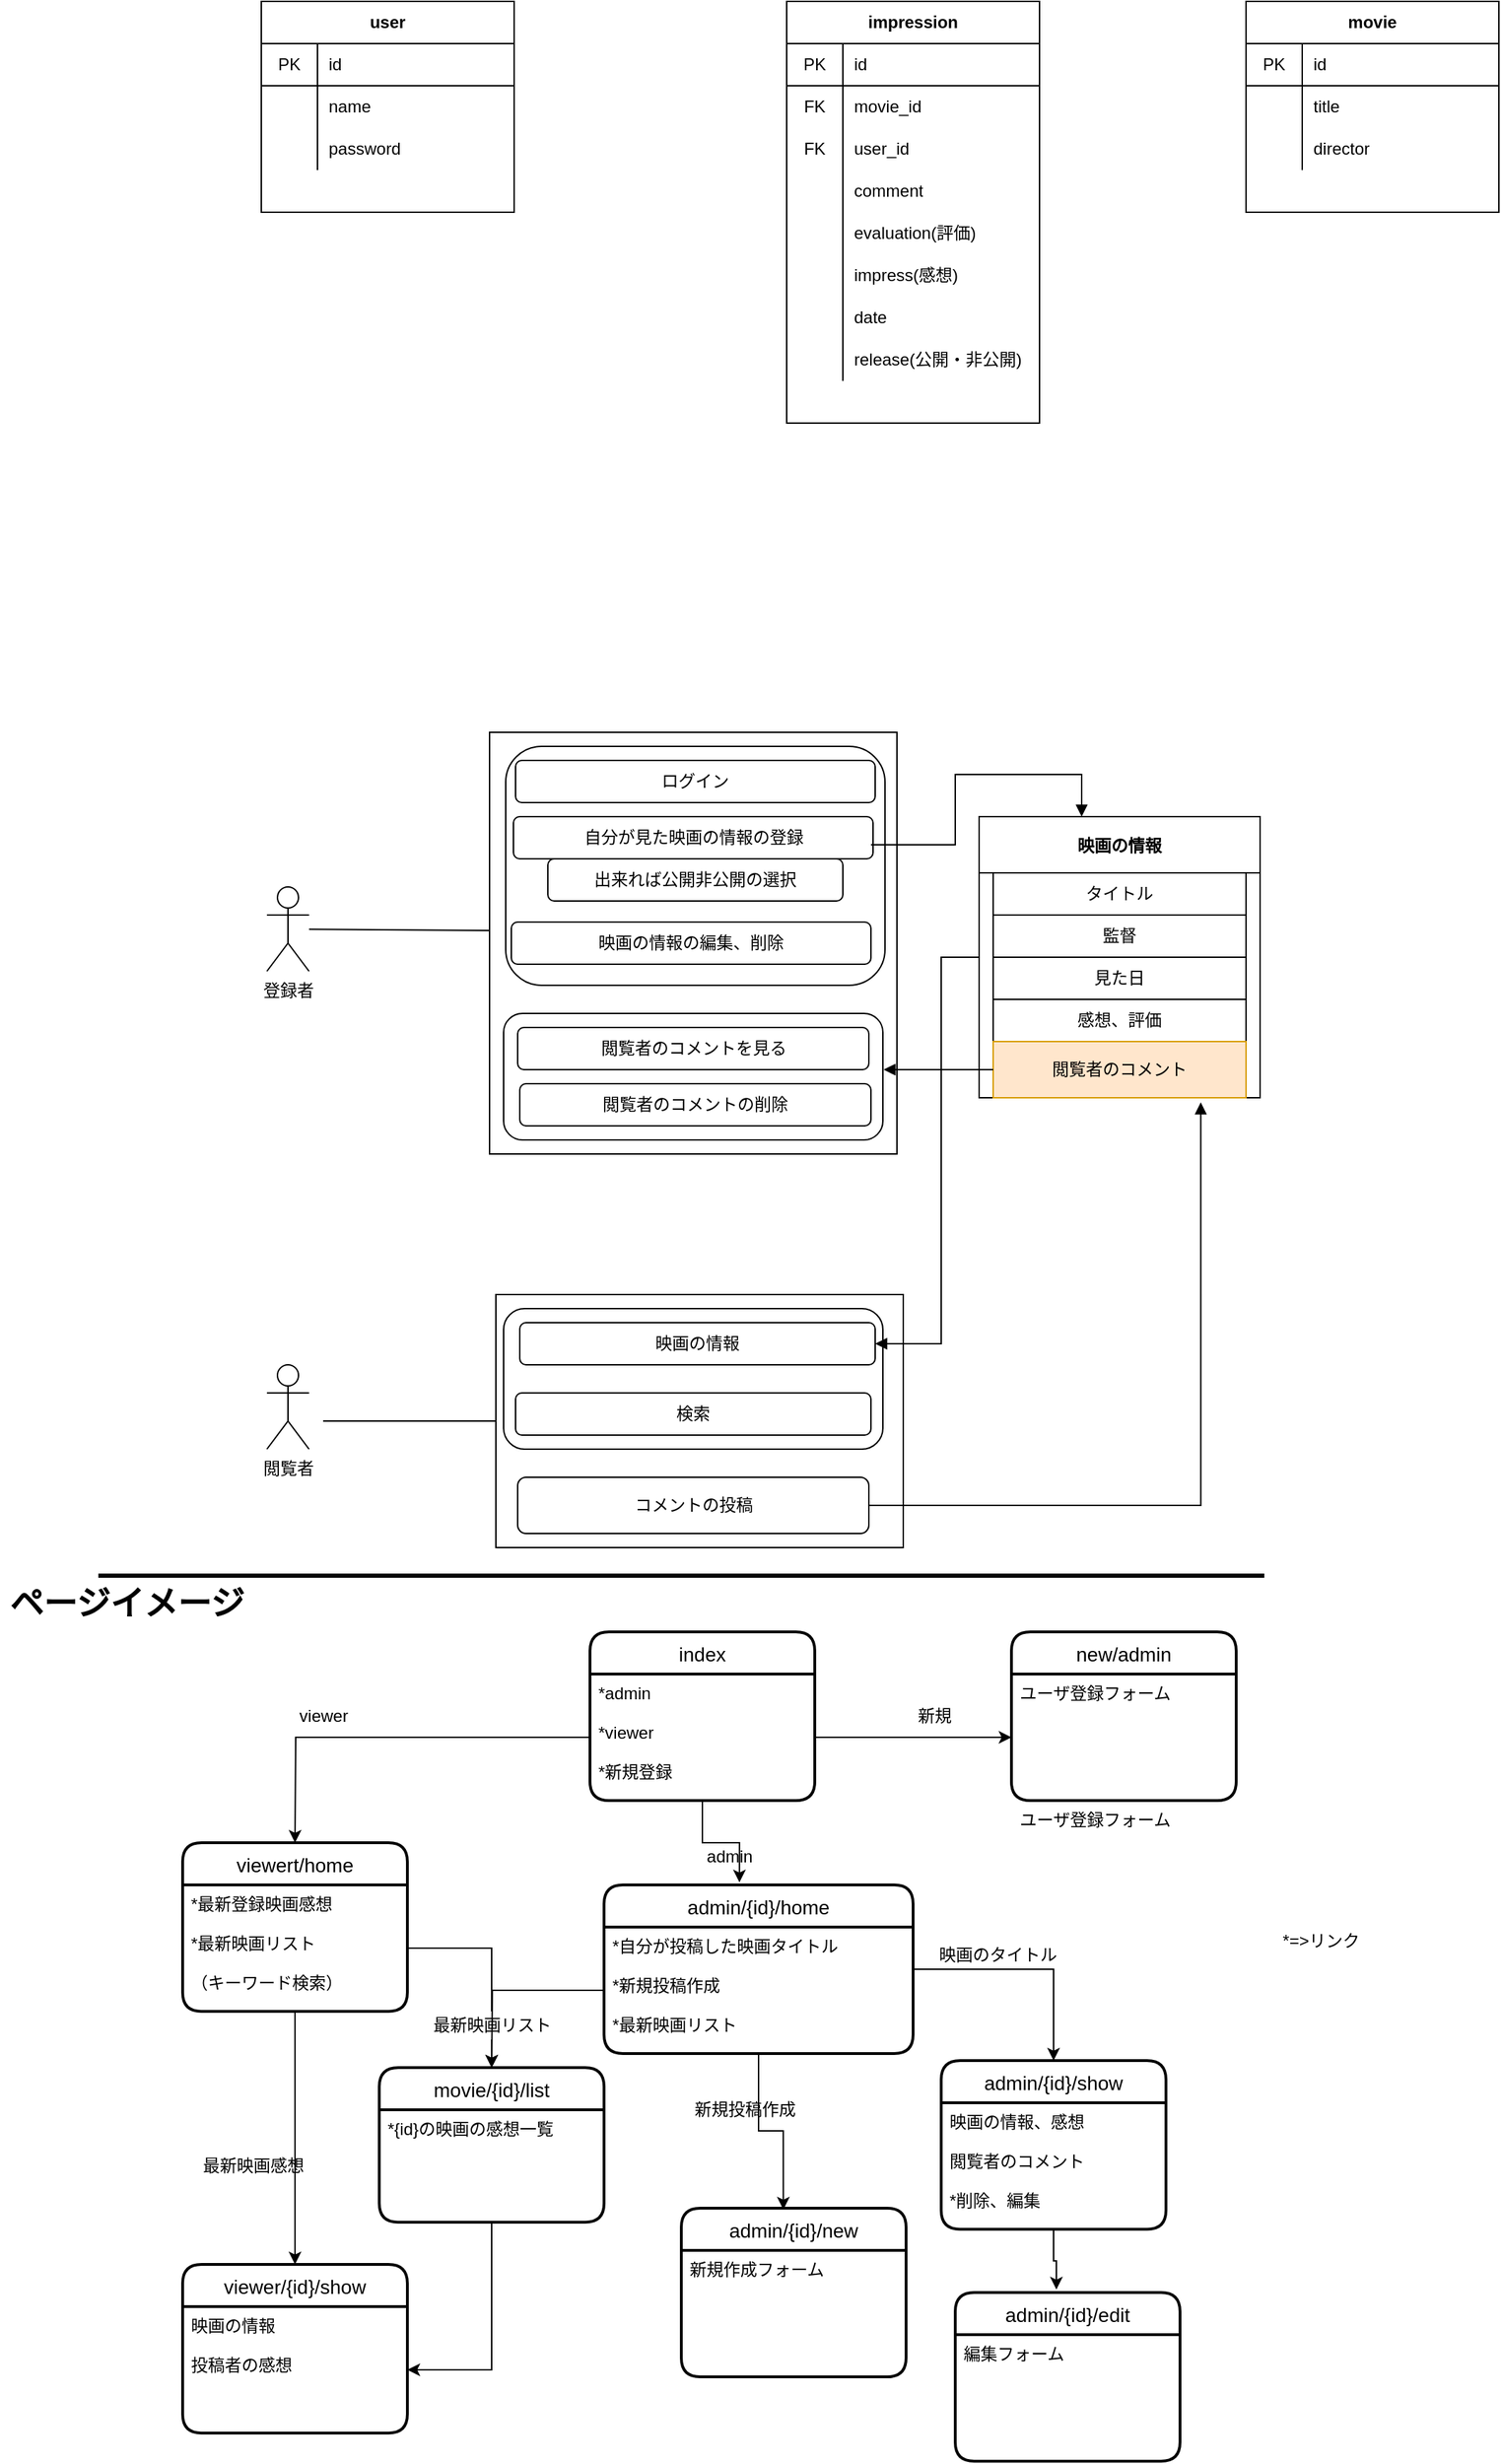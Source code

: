 <mxfile version="14.6.13" type="device"><diagram id="dRJ3aOqDHcmL_pgoyLtb" name="ページ1"><mxGraphModel dx="1635" dy="1801" grid="1" gridSize="10" guides="1" tooltips="1" connect="1" arrows="1" fold="1" page="1" pageScale="1" pageWidth="827" pageHeight="1169" math="0" shadow="0"><root><mxCell id="0"/><mxCell id="1" parent="0"/><mxCell id="r47eQAkNbSDI5EHbXHk8-38" style="edgeStyle=none;rounded=0;orthogonalLoop=1;jettySize=auto;html=1;exitX=0.25;exitY=0;exitDx=0;exitDy=0;endArrow=none;endFill=0;" parent="1" edge="1"><mxGeometry relative="1" as="geometry"><mxPoint x="350" y="280" as="sourcePoint"/><mxPoint x="350" y="280" as="targetPoint"/></mxGeometry></mxCell><mxCell id="r47eQAkNbSDI5EHbXHk8-39" style="edgeStyle=none;rounded=0;orthogonalLoop=1;jettySize=auto;html=1;entryX=0;entryY=0.47;entryDx=0;entryDy=0;entryPerimeter=0;endArrow=none;endFill=0;" parent="1" source="r47eQAkNbSDI5EHbXHk8-40" target="r47eQAkNbSDI5EHbXHk8-41" edge="1"><mxGeometry relative="1" as="geometry"/></mxCell><mxCell id="r47eQAkNbSDI5EHbXHk8-40" value="登録者" style="shape=umlActor;verticalLabelPosition=bottom;verticalAlign=top;html=1;outlineConnect=0;" parent="1" vertex="1"><mxGeometry x="120" y="-490" width="30" height="60" as="geometry"/></mxCell><mxCell id="r47eQAkNbSDI5EHbXHk8-41" value="" style="rounded=0;whiteSpace=wrap;html=1;" parent="1" vertex="1"><mxGeometry x="278.5" y="-600" width="290" height="300" as="geometry"/></mxCell><mxCell id="r47eQAkNbSDI5EHbXHk8-42" value="" style="rounded=1;whiteSpace=wrap;html=1;" parent="1" vertex="1"><mxGeometry x="290" y="-590" width="270" height="170" as="geometry"/></mxCell><mxCell id="r47eQAkNbSDI5EHbXHk8-43" value="ログイン" style="rounded=1;whiteSpace=wrap;html=1;" parent="1" vertex="1"><mxGeometry x="297" y="-580" width="256" height="30" as="geometry"/></mxCell><mxCell id="r47eQAkNbSDI5EHbXHk8-44" value="自分が見た映画の情報の登録" style="rounded=1;whiteSpace=wrap;html=1;" parent="1" vertex="1"><mxGeometry x="295.5" y="-540" width="256" height="30" as="geometry"/></mxCell><mxCell id="r47eQAkNbSDI5EHbXHk8-45" value="映画の情報の編集、削除" style="rounded=1;whiteSpace=wrap;html=1;" parent="1" vertex="1"><mxGeometry x="294" y="-465" width="256" height="30" as="geometry"/></mxCell><mxCell id="r47eQAkNbSDI5EHbXHk8-46" value="" style="rounded=1;whiteSpace=wrap;html=1;" parent="1" vertex="1"><mxGeometry x="288.5" y="-400" width="270" height="90" as="geometry"/></mxCell><mxCell id="r47eQAkNbSDI5EHbXHk8-47" value="閲覧者のコメントを見る" style="rounded=1;whiteSpace=wrap;html=1;" parent="1" vertex="1"><mxGeometry x="298.5" y="-390" width="250" height="30" as="geometry"/></mxCell><mxCell id="r47eQAkNbSDI5EHbXHk8-48" value="閲覧者のコメントの削除" style="rounded=1;whiteSpace=wrap;html=1;" parent="1" vertex="1"><mxGeometry x="300" y="-350" width="250" height="30" as="geometry"/></mxCell><mxCell id="r47eQAkNbSDI5EHbXHk8-49" value="&lt;span&gt;出来れば公開非公開の選択&lt;/span&gt;" style="rounded=1;whiteSpace=wrap;html=1;" parent="1" vertex="1"><mxGeometry x="320" y="-510" width="210" height="30" as="geometry"/></mxCell><mxCell id="r47eQAkNbSDI5EHbXHk8-50" value="閲覧者" style="shape=umlActor;verticalLabelPosition=bottom;verticalAlign=top;html=1;outlineConnect=0;" parent="1" vertex="1"><mxGeometry x="120" y="-150" width="30" height="60" as="geometry"/></mxCell><mxCell id="r47eQAkNbSDI5EHbXHk8-51" style="edgeStyle=none;rounded=0;orthogonalLoop=1;jettySize=auto;html=1;endArrow=none;endFill=0;" parent="1" source="r47eQAkNbSDI5EHbXHk8-52" edge="1"><mxGeometry relative="1" as="geometry"><mxPoint x="160" y="-110" as="targetPoint"/></mxGeometry></mxCell><mxCell id="r47eQAkNbSDI5EHbXHk8-52" value="" style="rounded=0;whiteSpace=wrap;html=1;" parent="1" vertex="1"><mxGeometry x="283" y="-200" width="290" height="180" as="geometry"/></mxCell><mxCell id="r47eQAkNbSDI5EHbXHk8-53" value="" style="rounded=1;whiteSpace=wrap;html=1;" parent="1" vertex="1"><mxGeometry x="288.5" y="-190" width="270" height="100" as="geometry"/></mxCell><mxCell id="r47eQAkNbSDI5EHbXHk8-54" value="映画の情報" style="rounded=1;whiteSpace=wrap;html=1;" parent="1" vertex="1"><mxGeometry x="300" y="-180" width="253" height="30" as="geometry"/></mxCell><mxCell id="r47eQAkNbSDI5EHbXHk8-55" value="検索" style="rounded=1;whiteSpace=wrap;html=1;" parent="1" vertex="1"><mxGeometry x="297" y="-130" width="253" height="30" as="geometry"/></mxCell><mxCell id="r47eQAkNbSDI5EHbXHk8-56" style="edgeStyle=orthogonalEdgeStyle;rounded=0;orthogonalLoop=1;jettySize=auto;html=1;entryX=0.821;entryY=1.08;entryDx=0;entryDy=0;entryPerimeter=0;endArrow=block;endFill=1;startArrow=none;startFill=0;" parent="1" source="r47eQAkNbSDI5EHbXHk8-57" target="r47eQAkNbSDI5EHbXHk8-66" edge="1"><mxGeometry relative="1" as="geometry"/></mxCell><mxCell id="r47eQAkNbSDI5EHbXHk8-57" value="コメントの投稿" style="rounded=1;whiteSpace=wrap;html=1;" parent="1" vertex="1"><mxGeometry x="298.5" y="-70" width="250" height="40" as="geometry"/></mxCell><mxCell id="r47eQAkNbSDI5EHbXHk8-58" style="edgeStyle=orthogonalEdgeStyle;rounded=0;orthogonalLoop=1;jettySize=auto;html=1;endArrow=none;endFill=0;startArrow=block;startFill=1;" parent="1" source="r47eQAkNbSDI5EHbXHk8-60" edge="1"><mxGeometry relative="1" as="geometry"><mxPoint x="550" y="-520" as="targetPoint"/><Array as="points"><mxPoint x="700" y="-570"/><mxPoint x="610" y="-570"/><mxPoint x="610" y="-520"/></Array></mxGeometry></mxCell><mxCell id="r47eQAkNbSDI5EHbXHk8-59" style="edgeStyle=orthogonalEdgeStyle;rounded=0;orthogonalLoop=1;jettySize=auto;html=1;entryX=1;entryY=0.5;entryDx=0;entryDy=0;endArrow=block;endFill=1;" parent="1" source="r47eQAkNbSDI5EHbXHk8-60" target="r47eQAkNbSDI5EHbXHk8-54" edge="1"><mxGeometry relative="1" as="geometry"><Array as="points"><mxPoint x="600" y="-440"/><mxPoint x="600" y="-165"/></Array></mxGeometry></mxCell><mxCell id="r47eQAkNbSDI5EHbXHk8-60" value="映画の情報" style="swimlane;startSize=40;" parent="1" vertex="1"><mxGeometry x="627" y="-540" width="200" height="200" as="geometry"/></mxCell><mxCell id="r47eQAkNbSDI5EHbXHk8-61" value="監督" style="whiteSpace=wrap;html=1;" parent="r47eQAkNbSDI5EHbXHk8-60" vertex="1"><mxGeometry x="10" y="70" width="180" height="30" as="geometry"/></mxCell><mxCell id="r47eQAkNbSDI5EHbXHk8-62" value="見た日" style="whiteSpace=wrap;html=1;" parent="r47eQAkNbSDI5EHbXHk8-60" vertex="1"><mxGeometry x="10" y="100" width="180" height="30" as="geometry"/></mxCell><mxCell id="r47eQAkNbSDI5EHbXHk8-63" value="感想、評価" style="whiteSpace=wrap;html=1;" parent="r47eQAkNbSDI5EHbXHk8-60" vertex="1"><mxGeometry x="10" y="130" width="180" height="30" as="geometry"/></mxCell><mxCell id="r47eQAkNbSDI5EHbXHk8-64" value="タイトル" style="whiteSpace=wrap;html=1;" parent="r47eQAkNbSDI5EHbXHk8-60" vertex="1"><mxGeometry x="10" y="40" width="180" height="30" as="geometry"/></mxCell><mxCell id="r47eQAkNbSDI5EHbXHk8-65" value="" style="edgeStyle=none;rounded=0;orthogonalLoop=1;jettySize=auto;html=1;endArrow=none;endFill=0;" parent="r47eQAkNbSDI5EHbXHk8-60" source="r47eQAkNbSDI5EHbXHk8-64" target="r47eQAkNbSDI5EHbXHk8-61" edge="1"><mxGeometry relative="1" as="geometry"/></mxCell><mxCell id="r47eQAkNbSDI5EHbXHk8-66" value="閲覧者のコメント" style="whiteSpace=wrap;html=1;fillColor=#ffe6cc;strokeColor=#d79b00;" parent="r47eQAkNbSDI5EHbXHk8-60" vertex="1"><mxGeometry x="10" y="160" width="180" height="40" as="geometry"/></mxCell><mxCell id="r47eQAkNbSDI5EHbXHk8-67" style="edgeStyle=orthogonalEdgeStyle;rounded=0;orthogonalLoop=1;jettySize=auto;html=1;startArrow=none;startFill=0;endArrow=block;endFill=1;" parent="1" source="r47eQAkNbSDI5EHbXHk8-66" edge="1"><mxGeometry relative="1" as="geometry"><mxPoint x="559" y="-360" as="targetPoint"/></mxGeometry></mxCell><mxCell id="r47eQAkNbSDI5EHbXHk8-68" value="new/admin" style="swimlane;childLayout=stackLayout;horizontal=1;startSize=30;horizontalStack=0;rounded=1;fontSize=14;fontStyle=0;strokeWidth=2;resizeParent=0;resizeLast=1;shadow=0;dashed=0;align=center;" parent="1" vertex="1"><mxGeometry x="650" y="40" width="160" height="120" as="geometry"/></mxCell><mxCell id="r47eQAkNbSDI5EHbXHk8-69" value="ユーザ登録フォーム" style="align=left;strokeColor=none;fillColor=none;spacingLeft=4;fontSize=12;verticalAlign=top;resizable=0;rotatable=0;part=1;" parent="r47eQAkNbSDI5EHbXHk8-68" vertex="1"><mxGeometry y="30" width="160" height="90" as="geometry"/></mxCell><mxCell id="2lnQpMk1WpDT4v6RwgGQ-1" value="ユーザ登録フォーム" style="align=left;strokeColor=none;fillColor=none;spacingLeft=4;fontSize=12;verticalAlign=top;resizable=0;rotatable=0;part=1;" vertex="1" parent="r47eQAkNbSDI5EHbXHk8-68"><mxGeometry y="120" width="160" as="geometry"/></mxCell><mxCell id="r47eQAkNbSDI5EHbXHk8-70" value="index" style="swimlane;childLayout=stackLayout;horizontal=1;startSize=30;horizontalStack=0;rounded=1;fontSize=14;fontStyle=0;strokeWidth=2;resizeParent=0;resizeLast=1;shadow=0;dashed=0;align=center;" parent="1" vertex="1"><mxGeometry x="350" y="40" width="160" height="120" as="geometry"/></mxCell><mxCell id="r47eQAkNbSDI5EHbXHk8-71" value="*admin&#10;&#10;*viewer&#10;&#10;*新規登録" style="align=left;strokeColor=none;fillColor=none;spacingLeft=4;fontSize=12;verticalAlign=top;resizable=0;rotatable=0;part=1;" parent="r47eQAkNbSDI5EHbXHk8-70" vertex="1"><mxGeometry y="30" width="160" height="90" as="geometry"/></mxCell><mxCell id="r47eQAkNbSDI5EHbXHk8-72" value="viewert/home" style="swimlane;childLayout=stackLayout;horizontal=1;startSize=30;horizontalStack=0;rounded=1;fontSize=14;fontStyle=0;strokeWidth=2;resizeParent=0;resizeLast=1;shadow=0;dashed=0;align=center;" parent="1" vertex="1"><mxGeometry x="60" y="190" width="160" height="120" as="geometry"/></mxCell><mxCell id="r47eQAkNbSDI5EHbXHk8-73" value="*最新登録映画感想&#10;&#10;*最新映画リスト&#10;&#10;（キーワード検索）" style="align=left;strokeColor=none;fillColor=none;spacingLeft=4;fontSize=12;verticalAlign=top;resizable=0;rotatable=0;part=1;" parent="r47eQAkNbSDI5EHbXHk8-72" vertex="1"><mxGeometry y="30" width="160" height="90" as="geometry"/></mxCell><mxCell id="r47eQAkNbSDI5EHbXHk8-74" style="edgeStyle=orthogonalEdgeStyle;rounded=0;orthogonalLoop=1;jettySize=auto;html=1;" parent="1" source="r47eQAkNbSDI5EHbXHk8-75" target="r47eQAkNbSDI5EHbXHk8-89" edge="1"><mxGeometry relative="1" as="geometry"/></mxCell><mxCell id="r47eQAkNbSDI5EHbXHk8-75" value="admin/{id}/home" style="swimlane;childLayout=stackLayout;horizontal=1;startSize=30;horizontalStack=0;rounded=1;fontSize=14;fontStyle=0;strokeWidth=2;resizeParent=0;resizeLast=1;shadow=0;dashed=0;align=center;" parent="1" vertex="1"><mxGeometry x="360" y="220" width="220" height="120" as="geometry"/></mxCell><mxCell id="r47eQAkNbSDI5EHbXHk8-76" value="*自分が投稿した映画タイトル&#10;&#10;*新規投稿作成&#10;&#10;*最新映画リスト" style="align=left;strokeColor=none;fillColor=none;spacingLeft=4;fontSize=12;verticalAlign=top;resizable=0;rotatable=0;part=1;" parent="r47eQAkNbSDI5EHbXHk8-75" vertex="1"><mxGeometry y="30" width="220" height="90" as="geometry"/></mxCell><mxCell id="r47eQAkNbSDI5EHbXHk8-77" style="edgeStyle=orthogonalEdgeStyle;rounded=0;orthogonalLoop=1;jettySize=auto;html=1;" parent="1" source="r47eQAkNbSDI5EHbXHk8-71" edge="1"><mxGeometry relative="1" as="geometry"><mxPoint x="140" y="190" as="targetPoint"/></mxGeometry></mxCell><mxCell id="r47eQAkNbSDI5EHbXHk8-78" value="viewer" style="text;html=1;align=center;verticalAlign=middle;resizable=0;points=[];autosize=1;strokeColor=none;" parent="1" vertex="1"><mxGeometry x="135" y="90" width="50" height="20" as="geometry"/></mxCell><mxCell id="r47eQAkNbSDI5EHbXHk8-79" style="edgeStyle=orthogonalEdgeStyle;rounded=0;orthogonalLoop=1;jettySize=auto;html=1;entryX=0.438;entryY=-0.015;entryDx=0;entryDy=0;entryPerimeter=0;" parent="1" source="r47eQAkNbSDI5EHbXHk8-71" target="r47eQAkNbSDI5EHbXHk8-75" edge="1"><mxGeometry relative="1" as="geometry"/></mxCell><mxCell id="r47eQAkNbSDI5EHbXHk8-80" value="admin" style="text;html=1;align=center;verticalAlign=middle;resizable=0;points=[];autosize=1;strokeColor=none;" parent="1" vertex="1"><mxGeometry x="424" y="190" width="50" height="20" as="geometry"/></mxCell><mxCell id="r47eQAkNbSDI5EHbXHk8-81" style="edgeStyle=orthogonalEdgeStyle;rounded=0;orthogonalLoop=1;jettySize=auto;html=1;entryX=0;entryY=0.5;entryDx=0;entryDy=0;" parent="1" source="r47eQAkNbSDI5EHbXHk8-71" target="r47eQAkNbSDI5EHbXHk8-69" edge="1"><mxGeometry relative="1" as="geometry"/></mxCell><mxCell id="r47eQAkNbSDI5EHbXHk8-82" value="新規" style="text;html=1;align=center;verticalAlign=middle;resizable=0;points=[];autosize=1;strokeColor=none;" parent="1" vertex="1"><mxGeometry x="575" y="90" width="40" height="20" as="geometry"/></mxCell><mxCell id="r47eQAkNbSDI5EHbXHk8-83" value="movie/{id}/list" style="swimlane;childLayout=stackLayout;horizontal=1;startSize=30;horizontalStack=0;rounded=1;fontSize=14;fontStyle=0;strokeWidth=2;resizeParent=0;resizeLast=1;shadow=0;dashed=0;align=center;" parent="1" vertex="1"><mxGeometry x="200" y="350" width="160" height="110" as="geometry"/></mxCell><mxCell id="r47eQAkNbSDI5EHbXHk8-84" value="*{id}の映画の感想一覧" style="align=left;strokeColor=none;fillColor=none;spacingLeft=4;fontSize=12;verticalAlign=top;resizable=0;rotatable=0;part=1;" parent="r47eQAkNbSDI5EHbXHk8-83" vertex="1"><mxGeometry y="30" width="160" height="80" as="geometry"/></mxCell><mxCell id="r47eQAkNbSDI5EHbXHk8-85" style="edgeStyle=orthogonalEdgeStyle;rounded=0;orthogonalLoop=1;jettySize=auto;html=1;entryX=0.5;entryY=0;entryDx=0;entryDy=0;startArrow=none;" parent="1" source="r47eQAkNbSDI5EHbXHk8-87" target="r47eQAkNbSDI5EHbXHk8-83" edge="1"><mxGeometry relative="1" as="geometry"/></mxCell><mxCell id="r47eQAkNbSDI5EHbXHk8-86" style="edgeStyle=orthogonalEdgeStyle;rounded=0;orthogonalLoop=1;jettySize=auto;html=1;" parent="1" source="r47eQAkNbSDI5EHbXHk8-76" edge="1"><mxGeometry relative="1" as="geometry"><mxPoint x="280" y="350" as="targetPoint"/></mxGeometry></mxCell><mxCell id="r47eQAkNbSDI5EHbXHk8-87" value="最新映画リスト" style="text;html=1;align=center;verticalAlign=middle;resizable=0;points=[];autosize=1;strokeColor=none;" parent="1" vertex="1"><mxGeometry x="230" y="310" width="100" height="20" as="geometry"/></mxCell><mxCell id="r47eQAkNbSDI5EHbXHk8-88" value="" style="edgeStyle=orthogonalEdgeStyle;rounded=0;orthogonalLoop=1;jettySize=auto;html=1;entryX=0.5;entryY=0;entryDx=0;entryDy=0;endArrow=none;" parent="1" source="r47eQAkNbSDI5EHbXHk8-73" target="r47eQAkNbSDI5EHbXHk8-87" edge="1"><mxGeometry relative="1" as="geometry"><mxPoint x="140" y="310" as="sourcePoint"/><mxPoint x="280" y="350" as="targetPoint"/></mxGeometry></mxCell><mxCell id="r47eQAkNbSDI5EHbXHk8-89" value="admin/{id}/show" style="swimlane;childLayout=stackLayout;horizontal=1;startSize=30;horizontalStack=0;rounded=1;fontSize=14;fontStyle=0;strokeWidth=2;resizeParent=0;resizeLast=1;shadow=0;dashed=0;align=center;" parent="1" vertex="1"><mxGeometry x="600" y="345" width="160" height="120" as="geometry"/></mxCell><mxCell id="r47eQAkNbSDI5EHbXHk8-90" value="映画の情報、感想&#10;&#10;閲覧者のコメント&#10;&#10;*削除、編集" style="align=left;strokeColor=none;fillColor=none;spacingLeft=4;fontSize=12;verticalAlign=top;resizable=0;rotatable=0;part=1;" parent="r47eQAkNbSDI5EHbXHk8-89" vertex="1"><mxGeometry y="30" width="160" height="90" as="geometry"/></mxCell><mxCell id="r47eQAkNbSDI5EHbXHk8-91" style="edgeStyle=orthogonalEdgeStyle;rounded=0;orthogonalLoop=1;jettySize=auto;html=1;entryX=0.45;entryY=-0.018;entryDx=0;entryDy=0;entryPerimeter=0;" parent="1" source="r47eQAkNbSDI5EHbXHk8-90" target="r47eQAkNbSDI5EHbXHk8-92" edge="1"><mxGeometry relative="1" as="geometry"><mxPoint x="750" y="510" as="targetPoint"/></mxGeometry></mxCell><mxCell id="r47eQAkNbSDI5EHbXHk8-92" value="admin/{id}/edit" style="swimlane;childLayout=stackLayout;horizontal=1;startSize=30;horizontalStack=0;rounded=1;fontSize=14;fontStyle=0;strokeWidth=2;resizeParent=0;resizeLast=1;shadow=0;dashed=0;align=center;" parent="1" vertex="1"><mxGeometry x="610" y="510" width="160" height="120" as="geometry"/></mxCell><mxCell id="r47eQAkNbSDI5EHbXHk8-93" value="編集フォーム" style="align=left;strokeColor=none;fillColor=none;spacingLeft=4;fontSize=12;verticalAlign=top;resizable=0;rotatable=0;part=1;" parent="r47eQAkNbSDI5EHbXHk8-92" vertex="1"><mxGeometry y="30" width="160" height="90" as="geometry"/></mxCell><mxCell id="r47eQAkNbSDI5EHbXHk8-94" value="映画のタイトル" style="text;html=1;align=center;verticalAlign=middle;resizable=0;points=[];autosize=1;strokeColor=none;" parent="1" vertex="1"><mxGeometry x="590" y="260" width="100" height="20" as="geometry"/></mxCell><mxCell id="r47eQAkNbSDI5EHbXHk8-95" value="admin/{id}/new" style="swimlane;childLayout=stackLayout;horizontal=1;startSize=30;horizontalStack=0;rounded=1;fontSize=14;fontStyle=0;strokeWidth=2;resizeParent=0;resizeLast=1;shadow=0;dashed=0;align=center;" parent="1" vertex="1"><mxGeometry x="415" y="450" width="160" height="120" as="geometry"/></mxCell><mxCell id="r47eQAkNbSDI5EHbXHk8-96" value="新規作成フォーム" style="align=left;strokeColor=none;fillColor=none;spacingLeft=4;fontSize=12;verticalAlign=top;resizable=0;rotatable=0;part=1;" parent="r47eQAkNbSDI5EHbXHk8-95" vertex="1"><mxGeometry y="30" width="160" height="90" as="geometry"/></mxCell><mxCell id="r47eQAkNbSDI5EHbXHk8-97" style="edgeStyle=orthogonalEdgeStyle;rounded=0;orthogonalLoop=1;jettySize=auto;html=1;entryX=0.454;entryY=0.008;entryDx=0;entryDy=0;entryPerimeter=0;" parent="1" source="r47eQAkNbSDI5EHbXHk8-76" target="r47eQAkNbSDI5EHbXHk8-95" edge="1"><mxGeometry relative="1" as="geometry"/></mxCell><mxCell id="r47eQAkNbSDI5EHbXHk8-98" value="viewer/{id}/show" style="swimlane;childLayout=stackLayout;horizontal=1;startSize=30;horizontalStack=0;rounded=1;fontSize=14;fontStyle=0;strokeWidth=2;resizeParent=0;resizeLast=1;shadow=0;dashed=0;align=center;" parent="1" vertex="1"><mxGeometry x="60" y="490" width="160" height="120" as="geometry"/></mxCell><mxCell id="r47eQAkNbSDI5EHbXHk8-99" value="映画の情報&#10;&#10;投稿者の感想" style="align=left;strokeColor=none;fillColor=none;spacingLeft=4;fontSize=12;verticalAlign=top;resizable=0;rotatable=0;part=1;" parent="r47eQAkNbSDI5EHbXHk8-98" vertex="1"><mxGeometry y="30" width="160" height="90" as="geometry"/></mxCell><mxCell id="r47eQAkNbSDI5EHbXHk8-100" style="edgeStyle=orthogonalEdgeStyle;rounded=0;orthogonalLoop=1;jettySize=auto;html=1;" parent="1" source="r47eQAkNbSDI5EHbXHk8-73" target="r47eQAkNbSDI5EHbXHk8-98" edge="1"><mxGeometry relative="1" as="geometry"/></mxCell><mxCell id="r47eQAkNbSDI5EHbXHk8-101" value="最新映画感想" style="text;html=1;align=center;verticalAlign=middle;resizable=0;points=[];autosize=1;strokeColor=none;" parent="1" vertex="1"><mxGeometry x="65" y="410" width="90" height="20" as="geometry"/></mxCell><mxCell id="r47eQAkNbSDI5EHbXHk8-102" value="新規投稿作成" style="text;html=1;align=center;verticalAlign=middle;resizable=0;points=[];autosize=1;strokeColor=none;" parent="1" vertex="1"><mxGeometry x="415" y="370" width="90" height="20" as="geometry"/></mxCell><mxCell id="r47eQAkNbSDI5EHbXHk8-103" style="edgeStyle=orthogonalEdgeStyle;rounded=0;orthogonalLoop=1;jettySize=auto;html=1;entryX=1;entryY=0.5;entryDx=0;entryDy=0;" parent="1" source="r47eQAkNbSDI5EHbXHk8-84" target="r47eQAkNbSDI5EHbXHk8-99" edge="1"><mxGeometry relative="1" as="geometry"/></mxCell><mxCell id="r47eQAkNbSDI5EHbXHk8-104" value="" style="endArrow=none;html=1;strokeWidth=3;" parent="1" edge="1"><mxGeometry width="50" height="50" relative="1" as="geometry"><mxPoint as="sourcePoint"/><mxPoint x="830" as="targetPoint"/></mxGeometry></mxCell><mxCell id="r47eQAkNbSDI5EHbXHk8-105" value="&lt;h1&gt;ページイメージ&lt;/h1&gt;" style="text;html=1;align=center;verticalAlign=middle;resizable=0;points=[];autosize=1;strokeColor=none;" parent="1" vertex="1"><mxGeometry x="-70" y="-5" width="180" height="50" as="geometry"/></mxCell><mxCell id="r47eQAkNbSDI5EHbXHk8-106" value="*=&amp;gt;リンク" style="text;html=1;align=center;verticalAlign=middle;resizable=0;points=[];autosize=1;strokeColor=none;" parent="1" vertex="1"><mxGeometry x="835" y="250" width="70" height="20" as="geometry"/></mxCell><mxCell id="r47eQAkNbSDI5EHbXHk8-107" value="user" style="shape=table;html=1;whiteSpace=wrap;startSize=30;container=1;collapsible=0;childLayout=tableLayout;fixedRows=1;rowLines=0;fontStyle=1;align=center;" parent="1" vertex="1"><mxGeometry x="116" y="-1120" width="180" height="150" as="geometry"/></mxCell><mxCell id="r47eQAkNbSDI5EHbXHk8-108" value="" style="shape=partialRectangle;html=1;whiteSpace=wrap;collapsible=0;dropTarget=0;pointerEvents=0;fillColor=none;top=0;left=0;bottom=1;right=0;points=[[0,0.5],[1,0.5]];portConstraint=eastwest;" parent="r47eQAkNbSDI5EHbXHk8-107" vertex="1"><mxGeometry y="30" width="180" height="30" as="geometry"/></mxCell><mxCell id="r47eQAkNbSDI5EHbXHk8-109" value="PK" style="shape=partialRectangle;html=1;whiteSpace=wrap;connectable=0;fillColor=none;top=0;left=0;bottom=0;right=0;overflow=hidden;" parent="r47eQAkNbSDI5EHbXHk8-108" vertex="1"><mxGeometry width="40" height="30" as="geometry"/></mxCell><mxCell id="r47eQAkNbSDI5EHbXHk8-110" value="id" style="shape=partialRectangle;html=1;whiteSpace=wrap;connectable=0;fillColor=none;top=0;left=0;bottom=0;right=0;align=left;spacingLeft=6;overflow=hidden;" parent="r47eQAkNbSDI5EHbXHk8-108" vertex="1"><mxGeometry x="40" width="140" height="30" as="geometry"/></mxCell><mxCell id="r47eQAkNbSDI5EHbXHk8-111" value="" style="shape=partialRectangle;html=1;whiteSpace=wrap;collapsible=0;dropTarget=0;pointerEvents=0;fillColor=none;top=0;left=0;bottom=0;right=0;points=[[0,0.5],[1,0.5]];portConstraint=eastwest;" parent="r47eQAkNbSDI5EHbXHk8-107" vertex="1"><mxGeometry y="60" width="180" height="30" as="geometry"/></mxCell><mxCell id="r47eQAkNbSDI5EHbXHk8-112" value="" style="shape=partialRectangle;html=1;whiteSpace=wrap;connectable=0;fillColor=none;top=0;left=0;bottom=0;right=0;overflow=hidden;" parent="r47eQAkNbSDI5EHbXHk8-111" vertex="1"><mxGeometry width="40" height="30" as="geometry"/></mxCell><mxCell id="r47eQAkNbSDI5EHbXHk8-113" value="name" style="shape=partialRectangle;html=1;whiteSpace=wrap;connectable=0;fillColor=none;top=0;left=0;bottom=0;right=0;align=left;spacingLeft=6;overflow=hidden;" parent="r47eQAkNbSDI5EHbXHk8-111" vertex="1"><mxGeometry x="40" width="140" height="30" as="geometry"/></mxCell><mxCell id="r47eQAkNbSDI5EHbXHk8-114" value="" style="shape=partialRectangle;html=1;whiteSpace=wrap;collapsible=0;dropTarget=0;pointerEvents=0;fillColor=none;top=0;left=0;bottom=0;right=0;points=[[0,0.5],[1,0.5]];portConstraint=eastwest;" parent="r47eQAkNbSDI5EHbXHk8-107" vertex="1"><mxGeometry y="90" width="180" height="30" as="geometry"/></mxCell><mxCell id="r47eQAkNbSDI5EHbXHk8-115" value="" style="shape=partialRectangle;html=1;whiteSpace=wrap;connectable=0;fillColor=none;top=0;left=0;bottom=0;right=0;overflow=hidden;" parent="r47eQAkNbSDI5EHbXHk8-114" vertex="1"><mxGeometry width="40" height="30" as="geometry"/></mxCell><mxCell id="r47eQAkNbSDI5EHbXHk8-116" value="password" style="shape=partialRectangle;html=1;whiteSpace=wrap;connectable=0;fillColor=none;top=0;left=0;bottom=0;right=0;align=left;spacingLeft=6;overflow=hidden;" parent="r47eQAkNbSDI5EHbXHk8-114" vertex="1"><mxGeometry x="40" width="140" height="30" as="geometry"/></mxCell><mxCell id="r47eQAkNbSDI5EHbXHk8-117" value="impression" style="shape=table;html=1;whiteSpace=wrap;startSize=30;container=1;collapsible=0;childLayout=tableLayout;fixedRows=1;rowLines=0;fontStyle=1;align=center;" parent="1" vertex="1"><mxGeometry x="490" y="-1120" width="180" height="300" as="geometry"/></mxCell><mxCell id="r47eQAkNbSDI5EHbXHk8-118" value="" style="shape=partialRectangle;html=1;whiteSpace=wrap;collapsible=0;dropTarget=0;pointerEvents=0;fillColor=none;top=0;left=0;bottom=1;right=0;points=[[0,0.5],[1,0.5]];portConstraint=eastwest;" parent="r47eQAkNbSDI5EHbXHk8-117" vertex="1"><mxGeometry y="30" width="180" height="30" as="geometry"/></mxCell><mxCell id="r47eQAkNbSDI5EHbXHk8-119" value="PK" style="shape=partialRectangle;html=1;whiteSpace=wrap;connectable=0;fillColor=none;top=0;left=0;bottom=0;right=0;overflow=hidden;" parent="r47eQAkNbSDI5EHbXHk8-118" vertex="1"><mxGeometry width="40" height="30" as="geometry"/></mxCell><mxCell id="r47eQAkNbSDI5EHbXHk8-120" value="id" style="shape=partialRectangle;html=1;whiteSpace=wrap;connectable=0;fillColor=none;top=0;left=0;bottom=0;right=0;align=left;spacingLeft=6;overflow=hidden;" parent="r47eQAkNbSDI5EHbXHk8-118" vertex="1"><mxGeometry x="40" width="140" height="30" as="geometry"/></mxCell><mxCell id="r47eQAkNbSDI5EHbXHk8-121" value="" style="shape=partialRectangle;html=1;whiteSpace=wrap;collapsible=0;dropTarget=0;pointerEvents=0;fillColor=none;top=0;left=0;bottom=0;right=0;points=[[0,0.5],[1,0.5]];portConstraint=eastwest;" parent="r47eQAkNbSDI5EHbXHk8-117" vertex="1"><mxGeometry y="60" width="180" height="30" as="geometry"/></mxCell><mxCell id="r47eQAkNbSDI5EHbXHk8-122" value="FK" style="shape=partialRectangle;html=1;whiteSpace=wrap;connectable=0;fillColor=none;top=0;left=0;bottom=0;right=0;overflow=hidden;" parent="r47eQAkNbSDI5EHbXHk8-121" vertex="1"><mxGeometry width="40" height="30" as="geometry"/></mxCell><mxCell id="r47eQAkNbSDI5EHbXHk8-123" value="movie_id" style="shape=partialRectangle;html=1;whiteSpace=wrap;connectable=0;fillColor=none;top=0;left=0;bottom=0;right=0;align=left;spacingLeft=6;overflow=hidden;" parent="r47eQAkNbSDI5EHbXHk8-121" vertex="1"><mxGeometry x="40" width="140" height="30" as="geometry"/></mxCell><mxCell id="r47eQAkNbSDI5EHbXHk8-124" value="" style="shape=partialRectangle;html=1;whiteSpace=wrap;collapsible=0;dropTarget=0;pointerEvents=0;fillColor=none;top=0;left=0;bottom=0;right=0;points=[[0,0.5],[1,0.5]];portConstraint=eastwest;" parent="r47eQAkNbSDI5EHbXHk8-117" vertex="1"><mxGeometry y="90" width="180" height="30" as="geometry"/></mxCell><mxCell id="r47eQAkNbSDI5EHbXHk8-125" value="FK" style="shape=partialRectangle;html=1;whiteSpace=wrap;connectable=0;fillColor=none;top=0;left=0;bottom=0;right=0;overflow=hidden;" parent="r47eQAkNbSDI5EHbXHk8-124" vertex="1"><mxGeometry width="40" height="30" as="geometry"/></mxCell><mxCell id="r47eQAkNbSDI5EHbXHk8-126" value="user_id" style="shape=partialRectangle;html=1;whiteSpace=wrap;connectable=0;fillColor=none;top=0;left=0;bottom=0;right=0;align=left;spacingLeft=6;overflow=hidden;" parent="r47eQAkNbSDI5EHbXHk8-124" vertex="1"><mxGeometry x="40" width="140" height="30" as="geometry"/></mxCell><mxCell id="r47eQAkNbSDI5EHbXHk8-137" value="" style="shape=partialRectangle;html=1;whiteSpace=wrap;collapsible=0;dropTarget=0;pointerEvents=0;fillColor=none;top=0;left=0;bottom=0;right=0;points=[[0,0.5],[1,0.5]];portConstraint=eastwest;" parent="r47eQAkNbSDI5EHbXHk8-117" vertex="1"><mxGeometry y="120" width="180" height="30" as="geometry"/></mxCell><mxCell id="r47eQAkNbSDI5EHbXHk8-138" value="" style="shape=partialRectangle;html=1;whiteSpace=wrap;connectable=0;fillColor=none;top=0;left=0;bottom=0;right=0;overflow=hidden;" parent="r47eQAkNbSDI5EHbXHk8-137" vertex="1"><mxGeometry width="40" height="30" as="geometry"/></mxCell><mxCell id="r47eQAkNbSDI5EHbXHk8-139" value="comment" style="shape=partialRectangle;html=1;whiteSpace=wrap;connectable=0;fillColor=none;top=0;left=0;bottom=0;right=0;align=left;spacingLeft=6;overflow=hidden;" parent="r47eQAkNbSDI5EHbXHk8-137" vertex="1"><mxGeometry x="40" width="140" height="30" as="geometry"/></mxCell><mxCell id="r47eQAkNbSDI5EHbXHk8-140" value="" style="shape=partialRectangle;html=1;whiteSpace=wrap;collapsible=0;dropTarget=0;pointerEvents=0;fillColor=none;top=0;left=0;bottom=0;right=0;points=[[0,0.5],[1,0.5]];portConstraint=eastwest;" parent="r47eQAkNbSDI5EHbXHk8-117" vertex="1"><mxGeometry y="150" width="180" height="30" as="geometry"/></mxCell><mxCell id="r47eQAkNbSDI5EHbXHk8-141" value="" style="shape=partialRectangle;html=1;whiteSpace=wrap;connectable=0;fillColor=none;top=0;left=0;bottom=0;right=0;overflow=hidden;" parent="r47eQAkNbSDI5EHbXHk8-140" vertex="1"><mxGeometry width="40" height="30" as="geometry"/></mxCell><mxCell id="r47eQAkNbSDI5EHbXHk8-142" value="evaluation(評価)" style="shape=partialRectangle;html=1;whiteSpace=wrap;connectable=0;fillColor=none;top=0;left=0;bottom=0;right=0;align=left;spacingLeft=6;overflow=hidden;" parent="r47eQAkNbSDI5EHbXHk8-140" vertex="1"><mxGeometry x="40" width="140" height="30" as="geometry"/></mxCell><mxCell id="r47eQAkNbSDI5EHbXHk8-143" value="" style="shape=partialRectangle;html=1;whiteSpace=wrap;collapsible=0;dropTarget=0;pointerEvents=0;fillColor=none;top=0;left=0;bottom=0;right=0;points=[[0,0.5],[1,0.5]];portConstraint=eastwest;" parent="r47eQAkNbSDI5EHbXHk8-117" vertex="1"><mxGeometry y="180" width="180" height="30" as="geometry"/></mxCell><mxCell id="r47eQAkNbSDI5EHbXHk8-144" value="" style="shape=partialRectangle;html=1;whiteSpace=wrap;connectable=0;fillColor=none;top=0;left=0;bottom=0;right=0;overflow=hidden;" parent="r47eQAkNbSDI5EHbXHk8-143" vertex="1"><mxGeometry width="40" height="30" as="geometry"/></mxCell><mxCell id="r47eQAkNbSDI5EHbXHk8-145" value="impress(感想)" style="shape=partialRectangle;html=1;whiteSpace=wrap;connectable=0;fillColor=none;top=0;left=0;bottom=0;right=0;align=left;spacingLeft=6;overflow=hidden;" parent="r47eQAkNbSDI5EHbXHk8-143" vertex="1"><mxGeometry x="40" width="140" height="30" as="geometry"/></mxCell><mxCell id="r47eQAkNbSDI5EHbXHk8-146" value="" style="shape=partialRectangle;html=1;whiteSpace=wrap;collapsible=0;dropTarget=0;pointerEvents=0;fillColor=none;top=0;left=0;bottom=0;right=0;points=[[0,0.5],[1,0.5]];portConstraint=eastwest;" parent="r47eQAkNbSDI5EHbXHk8-117" vertex="1"><mxGeometry y="210" width="180" height="30" as="geometry"/></mxCell><mxCell id="r47eQAkNbSDI5EHbXHk8-147" value="" style="shape=partialRectangle;html=1;whiteSpace=wrap;connectable=0;fillColor=none;top=0;left=0;bottom=0;right=0;overflow=hidden;" parent="r47eQAkNbSDI5EHbXHk8-146" vertex="1"><mxGeometry width="40" height="30" as="geometry"/></mxCell><mxCell id="r47eQAkNbSDI5EHbXHk8-148" value="date" style="shape=partialRectangle;html=1;whiteSpace=wrap;connectable=0;fillColor=none;top=0;left=0;bottom=0;right=0;align=left;spacingLeft=6;overflow=hidden;" parent="r47eQAkNbSDI5EHbXHk8-146" vertex="1"><mxGeometry x="40" width="140" height="30" as="geometry"/></mxCell><mxCell id="r47eQAkNbSDI5EHbXHk8-149" value="" style="shape=partialRectangle;html=1;whiteSpace=wrap;collapsible=0;dropTarget=0;pointerEvents=0;fillColor=none;top=0;left=0;bottom=0;right=0;points=[[0,0.5],[1,0.5]];portConstraint=eastwest;" parent="r47eQAkNbSDI5EHbXHk8-117" vertex="1"><mxGeometry y="240" width="180" height="30" as="geometry"/></mxCell><mxCell id="r47eQAkNbSDI5EHbXHk8-150" value="" style="shape=partialRectangle;html=1;whiteSpace=wrap;connectable=0;fillColor=none;top=0;left=0;bottom=0;right=0;overflow=hidden;" parent="r47eQAkNbSDI5EHbXHk8-149" vertex="1"><mxGeometry width="40" height="30" as="geometry"/></mxCell><mxCell id="r47eQAkNbSDI5EHbXHk8-151" value="release(公開・非公開)" style="shape=partialRectangle;html=1;whiteSpace=wrap;connectable=0;fillColor=none;top=0;left=0;bottom=0;right=0;align=left;spacingLeft=6;overflow=hidden;" parent="r47eQAkNbSDI5EHbXHk8-149" vertex="1"><mxGeometry x="40" width="140" height="30" as="geometry"/></mxCell><mxCell id="r47eQAkNbSDI5EHbXHk8-127" value="movie" style="shape=table;html=1;whiteSpace=wrap;startSize=30;container=1;collapsible=0;childLayout=tableLayout;fixedRows=1;rowLines=0;fontStyle=1;align=center;" parent="1" vertex="1"><mxGeometry x="817" y="-1120" width="180" height="150" as="geometry"/></mxCell><mxCell id="r47eQAkNbSDI5EHbXHk8-128" value="" style="shape=partialRectangle;html=1;whiteSpace=wrap;collapsible=0;dropTarget=0;pointerEvents=0;fillColor=none;top=0;left=0;bottom=1;right=0;points=[[0,0.5],[1,0.5]];portConstraint=eastwest;" parent="r47eQAkNbSDI5EHbXHk8-127" vertex="1"><mxGeometry y="30" width="180" height="30" as="geometry"/></mxCell><mxCell id="r47eQAkNbSDI5EHbXHk8-129" value="PK" style="shape=partialRectangle;html=1;whiteSpace=wrap;connectable=0;fillColor=none;top=0;left=0;bottom=0;right=0;overflow=hidden;" parent="r47eQAkNbSDI5EHbXHk8-128" vertex="1"><mxGeometry width="40" height="30" as="geometry"/></mxCell><mxCell id="r47eQAkNbSDI5EHbXHk8-130" value="id" style="shape=partialRectangle;html=1;whiteSpace=wrap;connectable=0;fillColor=none;top=0;left=0;bottom=0;right=0;align=left;spacingLeft=6;overflow=hidden;" parent="r47eQAkNbSDI5EHbXHk8-128" vertex="1"><mxGeometry x="40" width="140" height="30" as="geometry"/></mxCell><mxCell id="r47eQAkNbSDI5EHbXHk8-131" value="" style="shape=partialRectangle;html=1;whiteSpace=wrap;collapsible=0;dropTarget=0;pointerEvents=0;fillColor=none;top=0;left=0;bottom=0;right=0;points=[[0,0.5],[1,0.5]];portConstraint=eastwest;" parent="r47eQAkNbSDI5EHbXHk8-127" vertex="1"><mxGeometry y="60" width="180" height="30" as="geometry"/></mxCell><mxCell id="r47eQAkNbSDI5EHbXHk8-132" value="" style="shape=partialRectangle;html=1;whiteSpace=wrap;connectable=0;fillColor=none;top=0;left=0;bottom=0;right=0;overflow=hidden;" parent="r47eQAkNbSDI5EHbXHk8-131" vertex="1"><mxGeometry width="40" height="30" as="geometry"/></mxCell><mxCell id="r47eQAkNbSDI5EHbXHk8-133" value="title" style="shape=partialRectangle;html=1;whiteSpace=wrap;connectable=0;fillColor=none;top=0;left=0;bottom=0;right=0;align=left;spacingLeft=6;overflow=hidden;" parent="r47eQAkNbSDI5EHbXHk8-131" vertex="1"><mxGeometry x="40" width="140" height="30" as="geometry"/></mxCell><mxCell id="r47eQAkNbSDI5EHbXHk8-134" value="" style="shape=partialRectangle;html=1;whiteSpace=wrap;collapsible=0;dropTarget=0;pointerEvents=0;fillColor=none;top=0;left=0;bottom=0;right=0;points=[[0,0.5],[1,0.5]];portConstraint=eastwest;" parent="r47eQAkNbSDI5EHbXHk8-127" vertex="1"><mxGeometry y="90" width="180" height="30" as="geometry"/></mxCell><mxCell id="r47eQAkNbSDI5EHbXHk8-135" value="" style="shape=partialRectangle;html=1;whiteSpace=wrap;connectable=0;fillColor=none;top=0;left=0;bottom=0;right=0;overflow=hidden;" parent="r47eQAkNbSDI5EHbXHk8-134" vertex="1"><mxGeometry width="40" height="30" as="geometry"/></mxCell><mxCell id="r47eQAkNbSDI5EHbXHk8-136" value="director" style="shape=partialRectangle;html=1;whiteSpace=wrap;connectable=0;fillColor=none;top=0;left=0;bottom=0;right=0;align=left;spacingLeft=6;overflow=hidden;" parent="r47eQAkNbSDI5EHbXHk8-134" vertex="1"><mxGeometry x="40" width="140" height="30" as="geometry"/></mxCell></root></mxGraphModel></diagram></mxfile>